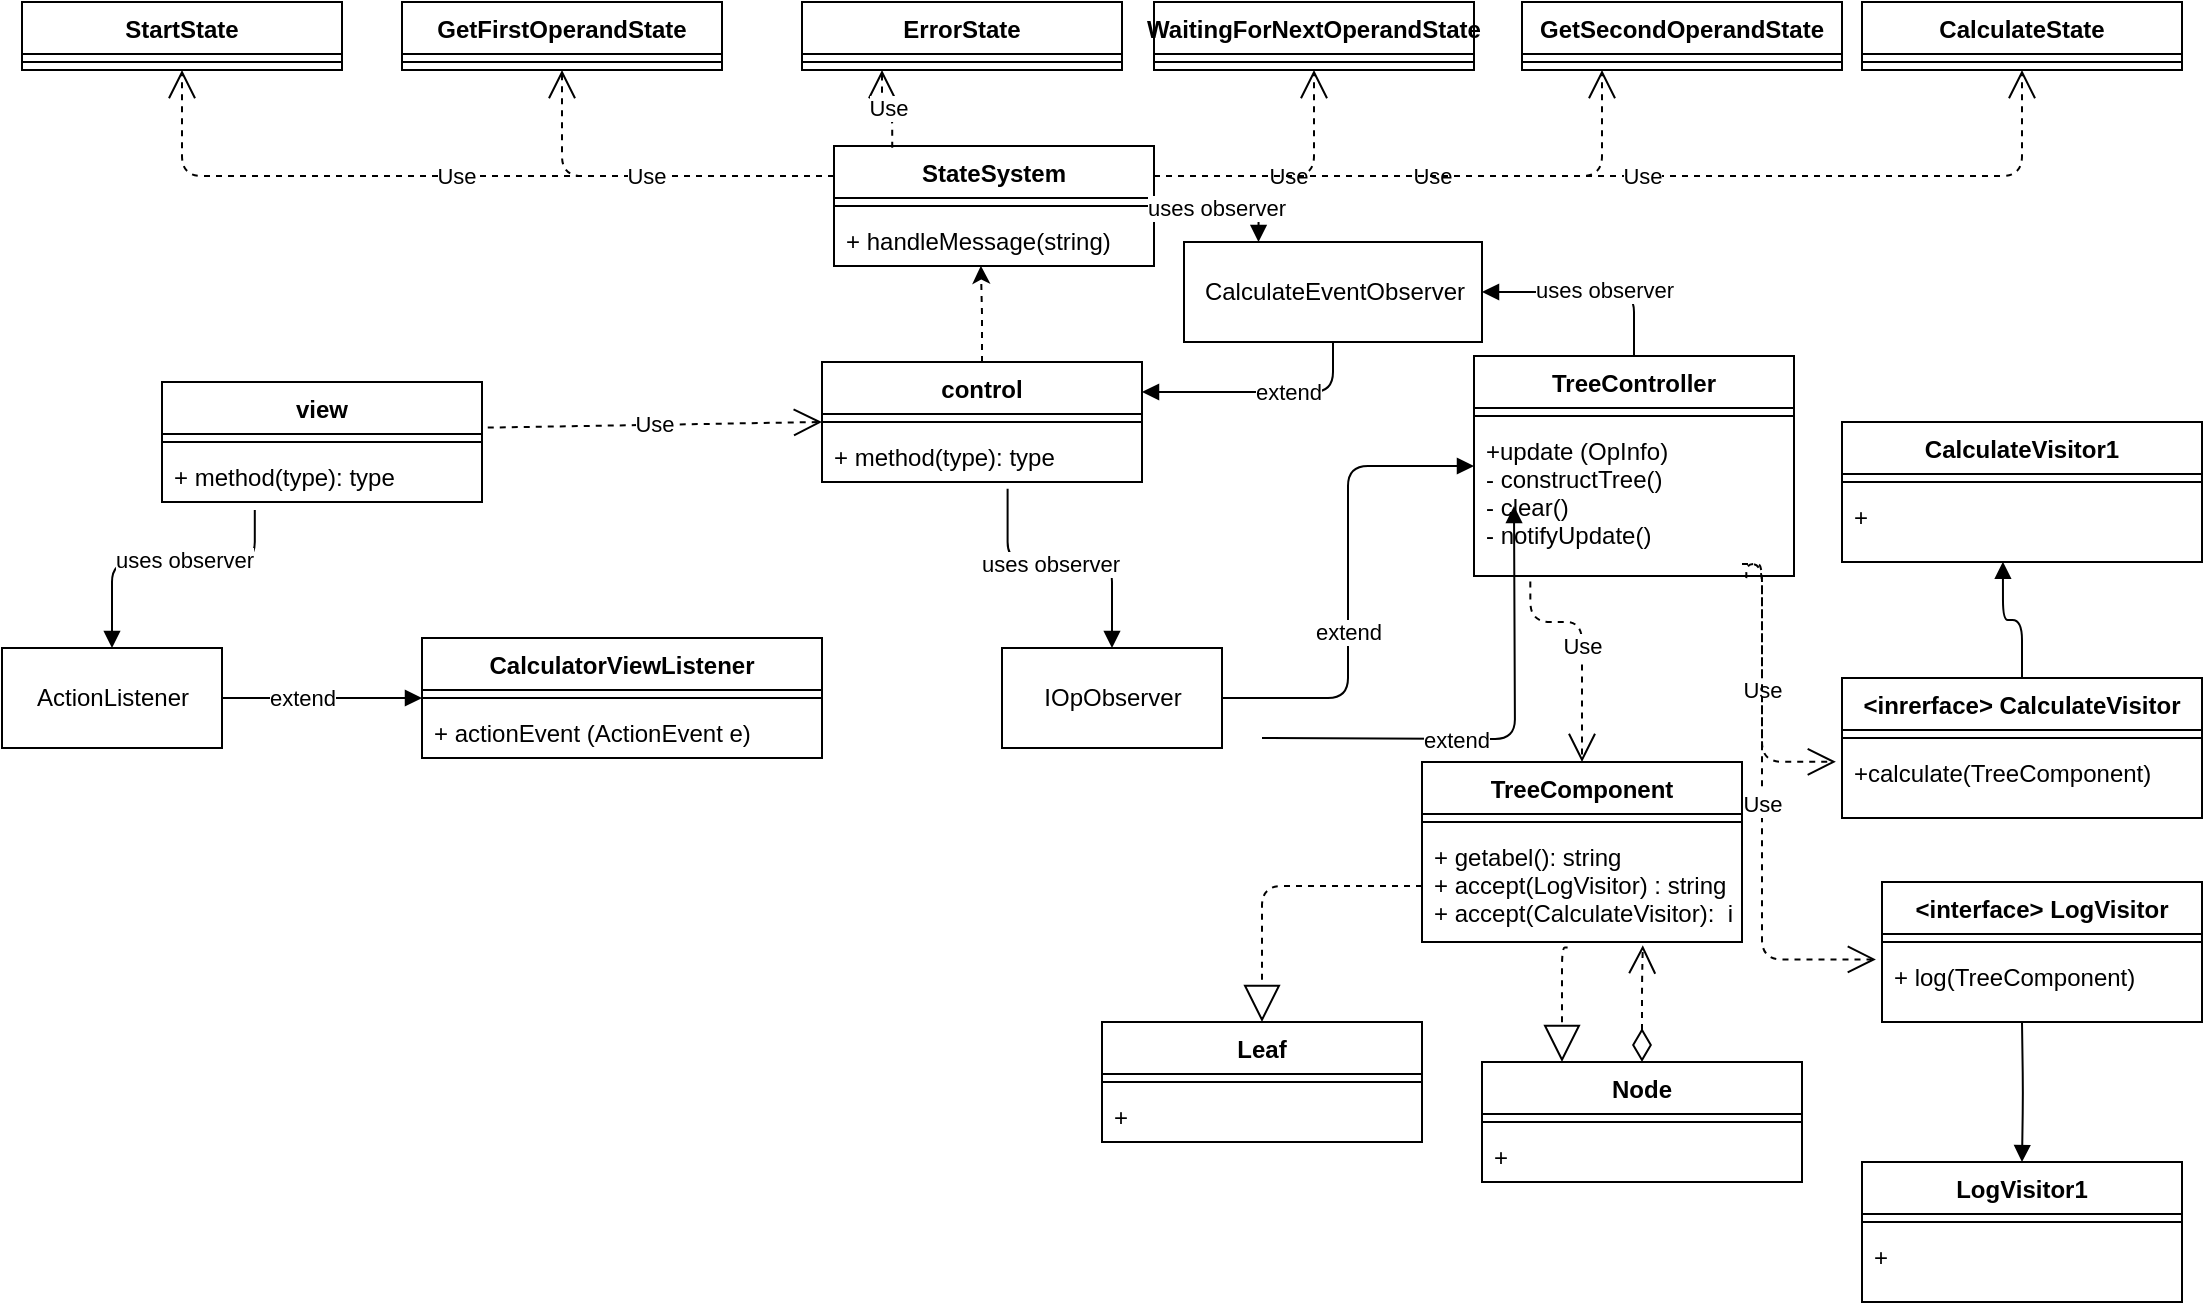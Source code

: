 <mxfile version="14.4.4" type="github">
  <diagram name="Page-1" id="e7e014a7-5840-1c2e-5031-d8a46d1fe8dd">
    <mxGraphModel dx="1436" dy="846" grid="1" gridSize="10" guides="1" tooltips="1" connect="1" arrows="1" fold="1" page="1" pageScale="1" pageWidth="1169" pageHeight="826" background="#ffffff" math="0" shadow="0">
      <root>
        <mxCell id="0" />
        <mxCell id="1" parent="0" />
        <mxCell id="Q7geIG9e_dBEJD7fc5_G-61" value="" style="edgeStyle=orthogonalEdgeStyle;rounded=0;orthogonalLoop=1;jettySize=auto;html=1;entryX=0.459;entryY=0.995;entryDx=0;entryDy=0;entryPerimeter=0;dashed=1;" edge="1" parent="1" source="Q7geIG9e_dBEJD7fc5_G-41" target="Q7geIG9e_dBEJD7fc5_G-64">
          <mxGeometry relative="1" as="geometry">
            <mxPoint x="550" y="140" as="targetPoint" />
          </mxGeometry>
        </mxCell>
        <mxCell id="Q7geIG9e_dBEJD7fc5_G-41" value="control" style="swimlane;fontStyle=1;align=center;verticalAlign=top;childLayout=stackLayout;horizontal=1;startSize=26;horizontalStack=0;resizeParent=1;resizeParentMax=0;resizeLast=0;collapsible=1;marginBottom=0;" vertex="1" parent="1">
          <mxGeometry x="470" y="220" width="160" height="60" as="geometry" />
        </mxCell>
        <mxCell id="Q7geIG9e_dBEJD7fc5_G-43" value="" style="line;strokeWidth=1;fillColor=none;align=left;verticalAlign=middle;spacingTop=-1;spacingLeft=3;spacingRight=3;rotatable=0;labelPosition=right;points=[];portConstraint=eastwest;" vertex="1" parent="Q7geIG9e_dBEJD7fc5_G-41">
          <mxGeometry y="26" width="160" height="8" as="geometry" />
        </mxCell>
        <mxCell id="Q7geIG9e_dBEJD7fc5_G-44" value="+ method(type): type" style="text;strokeColor=none;fillColor=none;align=left;verticalAlign=top;spacingLeft=4;spacingRight=4;overflow=hidden;rotatable=0;points=[[0,0.5],[1,0.5]];portConstraint=eastwest;" vertex="1" parent="Q7geIG9e_dBEJD7fc5_G-41">
          <mxGeometry y="34" width="160" height="26" as="geometry" />
        </mxCell>
        <mxCell id="Q7geIG9e_dBEJD7fc5_G-45" value="view" style="swimlane;fontStyle=1;align=center;verticalAlign=top;childLayout=stackLayout;horizontal=1;startSize=26;horizontalStack=0;resizeParent=1;resizeParentMax=0;resizeLast=0;collapsible=1;marginBottom=0;" vertex="1" parent="1">
          <mxGeometry x="140" y="230" width="160" height="60" as="geometry" />
        </mxCell>
        <mxCell id="Q7geIG9e_dBEJD7fc5_G-46" value="" style="line;strokeWidth=1;fillColor=none;align=left;verticalAlign=middle;spacingTop=-1;spacingLeft=3;spacingRight=3;rotatable=0;labelPosition=right;points=[];portConstraint=eastwest;" vertex="1" parent="Q7geIG9e_dBEJD7fc5_G-45">
          <mxGeometry y="26" width="160" height="8" as="geometry" />
        </mxCell>
        <mxCell id="Q7geIG9e_dBEJD7fc5_G-47" value="+ method(type): type" style="text;strokeColor=none;fillColor=none;align=left;verticalAlign=top;spacingLeft=4;spacingRight=4;overflow=hidden;rotatable=0;points=[[0,0.5],[1,0.5]];portConstraint=eastwest;" vertex="1" parent="Q7geIG9e_dBEJD7fc5_G-45">
          <mxGeometry y="34" width="160" height="26" as="geometry" />
        </mxCell>
        <mxCell id="Q7geIG9e_dBEJD7fc5_G-48" value="Use" style="endArrow=open;endSize=12;dashed=1;html=1;exitX=1.018;exitY=0.38;exitDx=0;exitDy=0;exitPerimeter=0;entryX=0;entryY=0.5;entryDx=0;entryDy=0;" edge="1" parent="1" source="Q7geIG9e_dBEJD7fc5_G-45" target="Q7geIG9e_dBEJD7fc5_G-41">
          <mxGeometry width="160" relative="1" as="geometry">
            <mxPoint x="510" y="440" as="sourcePoint" />
            <mxPoint x="670" y="440" as="targetPoint" />
          </mxGeometry>
        </mxCell>
        <mxCell id="Q7geIG9e_dBEJD7fc5_G-49" value="ActionListener" style="html=1;" vertex="1" parent="1">
          <mxGeometry x="60" y="363" width="110" height="50" as="geometry" />
        </mxCell>
        <mxCell id="Q7geIG9e_dBEJD7fc5_G-50" value="" style="endArrow=block;endFill=1;html=1;edgeStyle=orthogonalEdgeStyle;align=left;verticalAlign=top;exitX=0.29;exitY=1.154;exitDx=0;exitDy=0;exitPerimeter=0;entryX=0.5;entryY=0;entryDx=0;entryDy=0;" edge="1" parent="1" source="Q7geIG9e_dBEJD7fc5_G-47" target="Q7geIG9e_dBEJD7fc5_G-49">
          <mxGeometry x="-1" relative="1" as="geometry">
            <mxPoint x="470" y="440" as="sourcePoint" />
            <mxPoint x="630" y="440" as="targetPoint" />
            <Array as="points">
              <mxPoint x="186" y="320" />
              <mxPoint x="115" y="320" />
            </Array>
          </mxGeometry>
        </mxCell>
        <mxCell id="Q7geIG9e_dBEJD7fc5_G-59" value="uses observer" style="edgeLabel;html=1;align=center;verticalAlign=middle;resizable=0;points=[];" vertex="1" connectable="0" parent="Q7geIG9e_dBEJD7fc5_G-50">
          <mxGeometry x="-0.126" y="-1" relative="1" as="geometry">
            <mxPoint as="offset" />
          </mxGeometry>
        </mxCell>
        <mxCell id="Q7geIG9e_dBEJD7fc5_G-52" value="CalculatorViewListener" style="swimlane;fontStyle=1;align=center;verticalAlign=top;childLayout=stackLayout;horizontal=1;startSize=26;horizontalStack=0;resizeParent=1;resizeParentMax=0;resizeLast=0;collapsible=1;marginBottom=0;" vertex="1" parent="1">
          <mxGeometry x="270" y="358" width="200" height="60" as="geometry" />
        </mxCell>
        <mxCell id="Q7geIG9e_dBEJD7fc5_G-53" value="" style="line;strokeWidth=1;fillColor=none;align=left;verticalAlign=middle;spacingTop=-1;spacingLeft=3;spacingRight=3;rotatable=0;labelPosition=right;points=[];portConstraint=eastwest;" vertex="1" parent="Q7geIG9e_dBEJD7fc5_G-52">
          <mxGeometry y="26" width="200" height="8" as="geometry" />
        </mxCell>
        <mxCell id="Q7geIG9e_dBEJD7fc5_G-54" value="+ actionEvent (ActionEvent e)" style="text;strokeColor=none;fillColor=none;align=left;verticalAlign=top;spacingLeft=4;spacingRight=4;overflow=hidden;rotatable=0;points=[[0,0.5],[1,0.5]];portConstraint=eastwest;" vertex="1" parent="Q7geIG9e_dBEJD7fc5_G-52">
          <mxGeometry y="34" width="200" height="26" as="geometry" />
        </mxCell>
        <mxCell id="Q7geIG9e_dBEJD7fc5_G-56" value="" style="endArrow=block;endFill=1;html=1;edgeStyle=orthogonalEdgeStyle;align=left;verticalAlign=top;exitX=1;exitY=0.5;exitDx=0;exitDy=0;entryX=0;entryY=0.5;entryDx=0;entryDy=0;" edge="1" parent="1" source="Q7geIG9e_dBEJD7fc5_G-49" target="Q7geIG9e_dBEJD7fc5_G-52">
          <mxGeometry x="-1" relative="1" as="geometry">
            <mxPoint x="470" y="440" as="sourcePoint" />
            <mxPoint x="240" y="388" as="targetPoint" />
          </mxGeometry>
        </mxCell>
        <mxCell id="Q7geIG9e_dBEJD7fc5_G-58" value="extend" style="edgeLabel;html=1;align=center;verticalAlign=middle;resizable=0;points=[];" vertex="1" connectable="0" parent="Q7geIG9e_dBEJD7fc5_G-56">
          <mxGeometry x="-0.202" relative="1" as="geometry">
            <mxPoint as="offset" />
          </mxGeometry>
        </mxCell>
        <mxCell id="Q7geIG9e_dBEJD7fc5_G-62" value="StateSystem" style="swimlane;fontStyle=1;align=center;verticalAlign=top;childLayout=stackLayout;horizontal=1;startSize=26;horizontalStack=0;resizeParent=1;resizeParentMax=0;resizeLast=0;collapsible=1;marginBottom=0;" vertex="1" parent="1">
          <mxGeometry x="476" y="112" width="160" height="60" as="geometry" />
        </mxCell>
        <mxCell id="Q7geIG9e_dBEJD7fc5_G-63" value="" style="line;strokeWidth=1;fillColor=none;align=left;verticalAlign=middle;spacingTop=-1;spacingLeft=3;spacingRight=3;rotatable=0;labelPosition=right;points=[];portConstraint=eastwest;" vertex="1" parent="Q7geIG9e_dBEJD7fc5_G-62">
          <mxGeometry y="26" width="160" height="8" as="geometry" />
        </mxCell>
        <mxCell id="Q7geIG9e_dBEJD7fc5_G-64" value="+ handleMessage(string)" style="text;strokeColor=none;fillColor=none;align=left;verticalAlign=top;spacingLeft=4;spacingRight=4;overflow=hidden;rotatable=0;points=[[0,0.5],[1,0.5]];portConstraint=eastwest;" vertex="1" parent="Q7geIG9e_dBEJD7fc5_G-62">
          <mxGeometry y="34" width="160" height="26" as="geometry" />
        </mxCell>
        <mxCell id="Q7geIG9e_dBEJD7fc5_G-65" value="StartState" style="swimlane;fontStyle=1;align=center;verticalAlign=top;childLayout=stackLayout;horizontal=1;startSize=26;horizontalStack=0;resizeParent=1;resizeParentMax=0;resizeLast=0;collapsible=1;marginBottom=0;" vertex="1" parent="1">
          <mxGeometry x="70" y="40" width="160" height="34" as="geometry" />
        </mxCell>
        <mxCell id="Q7geIG9e_dBEJD7fc5_G-66" value="" style="line;strokeWidth=1;fillColor=none;align=left;verticalAlign=middle;spacingTop=-1;spacingLeft=3;spacingRight=3;rotatable=0;labelPosition=right;points=[];portConstraint=eastwest;" vertex="1" parent="Q7geIG9e_dBEJD7fc5_G-65">
          <mxGeometry y="26" width="160" height="8" as="geometry" />
        </mxCell>
        <mxCell id="Q7geIG9e_dBEJD7fc5_G-68" value="GetFirstOperandState" style="swimlane;fontStyle=1;align=center;verticalAlign=top;childLayout=stackLayout;horizontal=1;startSize=26;horizontalStack=0;resizeParent=1;resizeParentMax=0;resizeLast=0;collapsible=1;marginBottom=0;" vertex="1" parent="1">
          <mxGeometry x="260" y="40" width="160" height="34" as="geometry" />
        </mxCell>
        <mxCell id="Q7geIG9e_dBEJD7fc5_G-69" value="" style="line;strokeWidth=1;fillColor=none;align=left;verticalAlign=middle;spacingTop=-1;spacingLeft=3;spacingRight=3;rotatable=0;labelPosition=right;points=[];portConstraint=eastwest;" vertex="1" parent="Q7geIG9e_dBEJD7fc5_G-68">
          <mxGeometry y="26" width="160" height="8" as="geometry" />
        </mxCell>
        <mxCell id="Q7geIG9e_dBEJD7fc5_G-70" value="ErrorState" style="swimlane;fontStyle=1;align=center;verticalAlign=top;childLayout=stackLayout;horizontal=1;startSize=26;horizontalStack=0;resizeParent=1;resizeParentMax=0;resizeLast=0;collapsible=1;marginBottom=0;" vertex="1" parent="1">
          <mxGeometry x="460" y="40" width="160" height="34" as="geometry" />
        </mxCell>
        <mxCell id="Q7geIG9e_dBEJD7fc5_G-71" value="" style="line;strokeWidth=1;fillColor=none;align=left;verticalAlign=middle;spacingTop=-1;spacingLeft=3;spacingRight=3;rotatable=0;labelPosition=right;points=[];portConstraint=eastwest;" vertex="1" parent="Q7geIG9e_dBEJD7fc5_G-70">
          <mxGeometry y="26" width="160" height="8" as="geometry" />
        </mxCell>
        <mxCell id="Q7geIG9e_dBEJD7fc5_G-72" value="WaitingForNextOperandState" style="swimlane;fontStyle=1;align=center;verticalAlign=top;childLayout=stackLayout;horizontal=1;startSize=26;horizontalStack=0;resizeParent=1;resizeParentMax=0;resizeLast=0;collapsible=1;marginBottom=0;" vertex="1" parent="1">
          <mxGeometry x="636" y="40" width="160" height="34" as="geometry" />
        </mxCell>
        <mxCell id="Q7geIG9e_dBEJD7fc5_G-73" value="" style="line;strokeWidth=1;fillColor=none;align=left;verticalAlign=middle;spacingTop=-1;spacingLeft=3;spacingRight=3;rotatable=0;labelPosition=right;points=[];portConstraint=eastwest;" vertex="1" parent="Q7geIG9e_dBEJD7fc5_G-72">
          <mxGeometry y="26" width="160" height="8" as="geometry" />
        </mxCell>
        <mxCell id="Q7geIG9e_dBEJD7fc5_G-74" value="GetSecondOperandState" style="swimlane;fontStyle=1;align=center;verticalAlign=top;childLayout=stackLayout;horizontal=1;startSize=26;horizontalStack=0;resizeParent=1;resizeParentMax=0;resizeLast=0;collapsible=1;marginBottom=0;" vertex="1" parent="1">
          <mxGeometry x="820" y="40" width="160" height="34" as="geometry" />
        </mxCell>
        <mxCell id="Q7geIG9e_dBEJD7fc5_G-75" value="" style="line;strokeWidth=1;fillColor=none;align=left;verticalAlign=middle;spacingTop=-1;spacingLeft=3;spacingRight=3;rotatable=0;labelPosition=right;points=[];portConstraint=eastwest;" vertex="1" parent="Q7geIG9e_dBEJD7fc5_G-74">
          <mxGeometry y="26" width="160" height="8" as="geometry" />
        </mxCell>
        <mxCell id="Q7geIG9e_dBEJD7fc5_G-76" value="CalculateState" style="swimlane;fontStyle=1;align=center;verticalAlign=top;childLayout=stackLayout;horizontal=1;startSize=26;horizontalStack=0;resizeParent=1;resizeParentMax=0;resizeLast=0;collapsible=1;marginBottom=0;" vertex="1" parent="1">
          <mxGeometry x="990" y="40" width="160" height="34" as="geometry" />
        </mxCell>
        <mxCell id="Q7geIG9e_dBEJD7fc5_G-77" value="" style="line;strokeWidth=1;fillColor=none;align=left;verticalAlign=middle;spacingTop=-1;spacingLeft=3;spacingRight=3;rotatable=0;labelPosition=right;points=[];portConstraint=eastwest;" vertex="1" parent="Q7geIG9e_dBEJD7fc5_G-76">
          <mxGeometry y="26" width="160" height="8" as="geometry" />
        </mxCell>
        <mxCell id="Q7geIG9e_dBEJD7fc5_G-78" value="Use" style="endArrow=open;endSize=12;dashed=1;html=1;exitX=0;exitY=0.25;exitDx=0;exitDy=0;entryX=0.5;entryY=1;entryDx=0;entryDy=0;edgeStyle=orthogonalEdgeStyle;" edge="1" parent="1" source="Q7geIG9e_dBEJD7fc5_G-62" target="Q7geIG9e_dBEJD7fc5_G-65">
          <mxGeometry width="160" relative="1" as="geometry">
            <mxPoint x="312.88" y="262.8" as="sourcePoint" />
            <mxPoint x="480" y="260" as="targetPoint" />
          </mxGeometry>
        </mxCell>
        <mxCell id="Q7geIG9e_dBEJD7fc5_G-79" value="Use" style="endArrow=open;endSize=12;dashed=1;html=1;entryX=0.5;entryY=1;entryDx=0;entryDy=0;edgeStyle=orthogonalEdgeStyle;exitX=0;exitY=0.25;exitDx=0;exitDy=0;" edge="1" parent="1" source="Q7geIG9e_dBEJD7fc5_G-62" target="Q7geIG9e_dBEJD7fc5_G-68">
          <mxGeometry width="160" relative="1" as="geometry">
            <mxPoint x="480" y="122" as="sourcePoint" />
            <mxPoint x="160" y="84" as="targetPoint" />
          </mxGeometry>
        </mxCell>
        <mxCell id="Q7geIG9e_dBEJD7fc5_G-80" value="Use" style="endArrow=open;endSize=12;dashed=1;html=1;entryX=0.25;entryY=1;entryDx=0;entryDy=0;edgeStyle=orthogonalEdgeStyle;exitX=0.182;exitY=0.014;exitDx=0;exitDy=0;exitPerimeter=0;" edge="1" parent="1" source="Q7geIG9e_dBEJD7fc5_G-62" target="Q7geIG9e_dBEJD7fc5_G-70">
          <mxGeometry width="160" relative="1" as="geometry">
            <mxPoint x="486" y="137" as="sourcePoint" />
            <mxPoint x="350" y="84" as="targetPoint" />
          </mxGeometry>
        </mxCell>
        <mxCell id="Q7geIG9e_dBEJD7fc5_G-81" value="Use" style="endArrow=open;endSize=12;dashed=1;html=1;entryX=0.5;entryY=1;entryDx=0;entryDy=0;edgeStyle=orthogonalEdgeStyle;exitX=1;exitY=0.25;exitDx=0;exitDy=0;" edge="1" parent="1" source="Q7geIG9e_dBEJD7fc5_G-62" target="Q7geIG9e_dBEJD7fc5_G-72">
          <mxGeometry width="160" relative="1" as="geometry">
            <mxPoint x="496" y="147" as="sourcePoint" />
            <mxPoint x="360" y="94" as="targetPoint" />
          </mxGeometry>
        </mxCell>
        <mxCell id="Q7geIG9e_dBEJD7fc5_G-82" value="Use" style="endArrow=open;endSize=12;dashed=1;html=1;entryX=0.25;entryY=1;entryDx=0;entryDy=0;edgeStyle=orthogonalEdgeStyle;exitX=1;exitY=0.25;exitDx=0;exitDy=0;" edge="1" parent="1" source="Q7geIG9e_dBEJD7fc5_G-62" target="Q7geIG9e_dBEJD7fc5_G-74">
          <mxGeometry width="160" relative="1" as="geometry">
            <mxPoint x="506" y="157" as="sourcePoint" />
            <mxPoint x="370" y="104" as="targetPoint" />
          </mxGeometry>
        </mxCell>
        <mxCell id="Q7geIG9e_dBEJD7fc5_G-83" value="Use" style="endArrow=open;endSize=12;dashed=1;html=1;entryX=0.5;entryY=1;entryDx=0;entryDy=0;edgeStyle=orthogonalEdgeStyle;exitX=1;exitY=0.25;exitDx=0;exitDy=0;" edge="1" parent="1" source="Q7geIG9e_dBEJD7fc5_G-62" target="Q7geIG9e_dBEJD7fc5_G-76">
          <mxGeometry width="160" relative="1" as="geometry">
            <mxPoint x="640" y="160" as="sourcePoint" />
            <mxPoint x="380" y="114" as="targetPoint" />
          </mxGeometry>
        </mxCell>
        <mxCell id="Q7geIG9e_dBEJD7fc5_G-84" value="TreeController" style="swimlane;fontStyle=1;align=center;verticalAlign=top;childLayout=stackLayout;horizontal=1;startSize=26;horizontalStack=0;resizeParent=1;resizeParentMax=0;resizeLast=0;collapsible=1;marginBottom=0;" vertex="1" parent="1">
          <mxGeometry x="796" y="217" width="160" height="110" as="geometry" />
        </mxCell>
        <mxCell id="Q7geIG9e_dBEJD7fc5_G-85" value="" style="line;strokeWidth=1;fillColor=none;align=left;verticalAlign=middle;spacingTop=-1;spacingLeft=3;spacingRight=3;rotatable=0;labelPosition=right;points=[];portConstraint=eastwest;" vertex="1" parent="Q7geIG9e_dBEJD7fc5_G-84">
          <mxGeometry y="26" width="160" height="8" as="geometry" />
        </mxCell>
        <mxCell id="Q7geIG9e_dBEJD7fc5_G-86" value="+update (OpInfo)&#xa;- constructTree()&#xa;- clear()&#xa;- notifyUpdate()" style="text;strokeColor=none;fillColor=none;align=left;verticalAlign=top;spacingLeft=4;spacingRight=4;overflow=hidden;rotatable=0;points=[[0,0.5],[1,0.5]];portConstraint=eastwest;" vertex="1" parent="Q7geIG9e_dBEJD7fc5_G-84">
          <mxGeometry y="34" width="160" height="76" as="geometry" />
        </mxCell>
        <mxCell id="Q7geIG9e_dBEJD7fc5_G-88" value="&lt;span style=&quot;text-align: left&quot;&gt;IOpObserver&lt;/span&gt;" style="html=1;" vertex="1" parent="1">
          <mxGeometry x="560" y="363" width="110" height="50" as="geometry" />
        </mxCell>
        <mxCell id="Q7geIG9e_dBEJD7fc5_G-92" value="" style="endArrow=block;endFill=1;html=1;edgeStyle=orthogonalEdgeStyle;align=left;verticalAlign=top;exitX=1;exitY=0.5;exitDx=0;exitDy=0;entryX=0;entryY=0.5;entryDx=0;entryDy=0;" edge="1" parent="1" source="Q7geIG9e_dBEJD7fc5_G-88" target="Q7geIG9e_dBEJD7fc5_G-84">
          <mxGeometry x="-1" relative="1" as="geometry">
            <mxPoint x="1020" y="385" as="sourcePoint" />
            <mxPoint x="790" y="333" as="targetPoint" />
          </mxGeometry>
        </mxCell>
        <mxCell id="Q7geIG9e_dBEJD7fc5_G-93" value="extend" style="edgeLabel;html=1;align=center;verticalAlign=middle;resizable=0;points=[];" vertex="1" connectable="0" parent="Q7geIG9e_dBEJD7fc5_G-92">
          <mxGeometry x="-0.202" relative="1" as="geometry">
            <mxPoint as="offset" />
          </mxGeometry>
        </mxCell>
        <mxCell id="Q7geIG9e_dBEJD7fc5_G-94" value="" style="endArrow=block;endFill=1;html=1;edgeStyle=orthogonalEdgeStyle;align=left;verticalAlign=top;exitX=0.58;exitY=1.131;exitDx=0;exitDy=0;entryX=0.5;entryY=0;entryDx=0;entryDy=0;exitPerimeter=0;" edge="1" parent="1" source="Q7geIG9e_dBEJD7fc5_G-44" target="Q7geIG9e_dBEJD7fc5_G-88">
          <mxGeometry x="-1" relative="1" as="geometry">
            <mxPoint x="196.4" y="304.004" as="sourcePoint" />
            <mxPoint x="125" y="373.0" as="targetPoint" />
            <Array as="points">
              <mxPoint x="563" y="320" />
              <mxPoint x="615" y="320" />
            </Array>
          </mxGeometry>
        </mxCell>
        <mxCell id="Q7geIG9e_dBEJD7fc5_G-95" value="uses observer" style="edgeLabel;html=1;align=center;verticalAlign=middle;resizable=0;points=[];" vertex="1" connectable="0" parent="Q7geIG9e_dBEJD7fc5_G-94">
          <mxGeometry x="-0.126" y="-1" relative="1" as="geometry">
            <mxPoint as="offset" />
          </mxGeometry>
        </mxCell>
        <mxCell id="Q7geIG9e_dBEJD7fc5_G-96" value="TreeComponent" style="swimlane;fontStyle=1;align=center;verticalAlign=top;childLayout=stackLayout;horizontal=1;startSize=26;horizontalStack=0;resizeParent=1;resizeParentMax=0;resizeLast=0;collapsible=1;marginBottom=0;" vertex="1" parent="1">
          <mxGeometry x="770" y="420" width="160" height="90" as="geometry" />
        </mxCell>
        <mxCell id="Q7geIG9e_dBEJD7fc5_G-97" value="" style="line;strokeWidth=1;fillColor=none;align=left;verticalAlign=middle;spacingTop=-1;spacingLeft=3;spacingRight=3;rotatable=0;labelPosition=right;points=[];portConstraint=eastwest;" vertex="1" parent="Q7geIG9e_dBEJD7fc5_G-96">
          <mxGeometry y="26" width="160" height="8" as="geometry" />
        </mxCell>
        <mxCell id="Q7geIG9e_dBEJD7fc5_G-98" value="+ getabel(): string&#xa;+ accept(LogVisitor) : string&#xa;+ accept(CalculateVisitor):  int&#xa;" style="text;strokeColor=none;fillColor=none;align=left;verticalAlign=top;spacingLeft=4;spacingRight=4;overflow=hidden;rotatable=0;points=[[0,0.5],[1,0.5]];portConstraint=eastwest;" vertex="1" parent="Q7geIG9e_dBEJD7fc5_G-96">
          <mxGeometry y="34" width="160" height="56" as="geometry" />
        </mxCell>
        <mxCell id="Q7geIG9e_dBEJD7fc5_G-99" value="Leaf" style="swimlane;fontStyle=1;align=center;verticalAlign=top;childLayout=stackLayout;horizontal=1;startSize=26;horizontalStack=0;resizeParent=1;resizeParentMax=0;resizeLast=0;collapsible=1;marginBottom=0;" vertex="1" parent="1">
          <mxGeometry x="610" y="550" width="160" height="60" as="geometry" />
        </mxCell>
        <mxCell id="Q7geIG9e_dBEJD7fc5_G-100" value="" style="line;strokeWidth=1;fillColor=none;align=left;verticalAlign=middle;spacingTop=-1;spacingLeft=3;spacingRight=3;rotatable=0;labelPosition=right;points=[];portConstraint=eastwest;" vertex="1" parent="Q7geIG9e_dBEJD7fc5_G-99">
          <mxGeometry y="26" width="160" height="8" as="geometry" />
        </mxCell>
        <mxCell id="Q7geIG9e_dBEJD7fc5_G-101" value="+" style="text;strokeColor=none;fillColor=none;align=left;verticalAlign=top;spacingLeft=4;spacingRight=4;overflow=hidden;rotatable=0;points=[[0,0.5],[1,0.5]];portConstraint=eastwest;" vertex="1" parent="Q7geIG9e_dBEJD7fc5_G-99">
          <mxGeometry y="34" width="160" height="26" as="geometry" />
        </mxCell>
        <mxCell id="Q7geIG9e_dBEJD7fc5_G-102" value="Node" style="swimlane;fontStyle=1;align=center;verticalAlign=top;childLayout=stackLayout;horizontal=1;startSize=26;horizontalStack=0;resizeParent=1;resizeParentMax=0;resizeLast=0;collapsible=1;marginBottom=0;" vertex="1" parent="1">
          <mxGeometry x="800" y="570" width="160" height="60" as="geometry" />
        </mxCell>
        <mxCell id="Q7geIG9e_dBEJD7fc5_G-103" value="" style="line;strokeWidth=1;fillColor=none;align=left;verticalAlign=middle;spacingTop=-1;spacingLeft=3;spacingRight=3;rotatable=0;labelPosition=right;points=[];portConstraint=eastwest;" vertex="1" parent="Q7geIG9e_dBEJD7fc5_G-102">
          <mxGeometry y="26" width="160" height="8" as="geometry" />
        </mxCell>
        <mxCell id="Q7geIG9e_dBEJD7fc5_G-104" value="+" style="text;strokeColor=none;fillColor=none;align=left;verticalAlign=top;spacingLeft=4;spacingRight=4;overflow=hidden;rotatable=0;points=[[0,0.5],[1,0.5]];portConstraint=eastwest;" vertex="1" parent="Q7geIG9e_dBEJD7fc5_G-102">
          <mxGeometry y="34" width="160" height="26" as="geometry" />
        </mxCell>
        <mxCell id="Q7geIG9e_dBEJD7fc5_G-108" value="" style="endArrow=block;endSize=16;endFill=0;html=1;dashed=1;exitX=0;exitY=0.5;exitDx=0;exitDy=0;entryX=0.5;entryY=0;entryDx=0;entryDy=0;edgeStyle=orthogonalEdgeStyle;" edge="1" parent="1" source="Q7geIG9e_dBEJD7fc5_G-98" target="Q7geIG9e_dBEJD7fc5_G-99">
          <mxGeometry width="160" relative="1" as="geometry">
            <mxPoint x="480" y="480" as="sourcePoint" />
            <mxPoint x="640" y="480" as="targetPoint" />
          </mxGeometry>
        </mxCell>
        <mxCell id="Q7geIG9e_dBEJD7fc5_G-110" value="" style="endArrow=block;endSize=16;endFill=0;html=1;dashed=1;exitX=0.455;exitY=1.05;exitDx=0;exitDy=0;entryX=0.25;entryY=0;entryDx=0;entryDy=0;edgeStyle=orthogonalEdgeStyle;exitPerimeter=0;" edge="1" parent="1" source="Q7geIG9e_dBEJD7fc5_G-98" target="Q7geIG9e_dBEJD7fc5_G-102">
          <mxGeometry width="160" relative="1" as="geometry">
            <mxPoint x="780" y="492" as="sourcePoint" />
            <mxPoint x="700" y="560" as="targetPoint" />
            <Array as="points">
              <mxPoint x="840" y="513" />
            </Array>
          </mxGeometry>
        </mxCell>
        <mxCell id="Q7geIG9e_dBEJD7fc5_G-111" value="" style="endArrow=open;html=1;endSize=12;startArrow=diamondThin;startSize=14;startFill=0;edgeStyle=orthogonalEdgeStyle;align=left;verticalAlign=bottom;dashed=1;exitX=0.5;exitY=0;exitDx=0;exitDy=0;entryX=0.69;entryY=1.029;entryDx=0;entryDy=0;entryPerimeter=0;" edge="1" parent="1" source="Q7geIG9e_dBEJD7fc5_G-102" target="Q7geIG9e_dBEJD7fc5_G-98">
          <mxGeometry x="-1" y="3" relative="1" as="geometry">
            <mxPoint x="480" y="480" as="sourcePoint" />
            <mxPoint x="640" y="480" as="targetPoint" />
            <Array as="points">
              <mxPoint x="880" y="530" />
              <mxPoint x="880" y="530" />
            </Array>
          </mxGeometry>
        </mxCell>
        <mxCell id="Q7geIG9e_dBEJD7fc5_G-112" value="Use" style="endArrow=open;endSize=12;dashed=1;html=1;exitX=0.176;exitY=1.037;exitDx=0;exitDy=0;exitPerimeter=0;entryX=0.5;entryY=0;entryDx=0;entryDy=0;edgeStyle=orthogonalEdgeStyle;" edge="1" parent="1" source="Q7geIG9e_dBEJD7fc5_G-86" target="Q7geIG9e_dBEJD7fc5_G-96">
          <mxGeometry width="160" relative="1" as="geometry">
            <mxPoint x="480" y="480" as="sourcePoint" />
            <mxPoint x="640" y="480" as="targetPoint" />
            <Array as="points">
              <mxPoint x="824" y="350" />
              <mxPoint x="850" y="350" />
            </Array>
          </mxGeometry>
        </mxCell>
        <mxCell id="Q7geIG9e_dBEJD7fc5_G-113" value="&lt;inrerface&gt; CalculateVisitor" style="swimlane;fontStyle=1;align=center;verticalAlign=top;childLayout=stackLayout;horizontal=1;startSize=26;horizontalStack=0;resizeParent=1;resizeParentMax=0;resizeLast=0;collapsible=1;marginBottom=0;" vertex="1" parent="1">
          <mxGeometry x="980" y="378" width="180" height="70" as="geometry" />
        </mxCell>
        <mxCell id="Q7geIG9e_dBEJD7fc5_G-114" value="" style="line;strokeWidth=1;fillColor=none;align=left;verticalAlign=middle;spacingTop=-1;spacingLeft=3;spacingRight=3;rotatable=0;labelPosition=right;points=[];portConstraint=eastwest;" vertex="1" parent="Q7geIG9e_dBEJD7fc5_G-113">
          <mxGeometry y="26" width="180" height="8" as="geometry" />
        </mxCell>
        <mxCell id="Q7geIG9e_dBEJD7fc5_G-115" value="+calculate(TreeComponent)" style="text;strokeColor=none;fillColor=none;align=left;verticalAlign=top;spacingLeft=4;spacingRight=4;overflow=hidden;rotatable=0;points=[[0,0.5],[1,0.5]];portConstraint=eastwest;" vertex="1" parent="Q7geIG9e_dBEJD7fc5_G-113">
          <mxGeometry y="34" width="180" height="36" as="geometry" />
        </mxCell>
        <mxCell id="Q7geIG9e_dBEJD7fc5_G-116" value="&lt;interface&gt; LogVisitor" style="swimlane;fontStyle=1;align=center;verticalAlign=top;childLayout=stackLayout;horizontal=1;startSize=26;horizontalStack=0;resizeParent=1;resizeParentMax=0;resizeLast=0;collapsible=1;marginBottom=0;" vertex="1" parent="1">
          <mxGeometry x="1000" y="480" width="160" height="70" as="geometry" />
        </mxCell>
        <mxCell id="Q7geIG9e_dBEJD7fc5_G-117" value="" style="line;strokeWidth=1;fillColor=none;align=left;verticalAlign=middle;spacingTop=-1;spacingLeft=3;spacingRight=3;rotatable=0;labelPosition=right;points=[];portConstraint=eastwest;" vertex="1" parent="Q7geIG9e_dBEJD7fc5_G-116">
          <mxGeometry y="26" width="160" height="8" as="geometry" />
        </mxCell>
        <mxCell id="Q7geIG9e_dBEJD7fc5_G-118" value="+ log(TreeComponent)" style="text;strokeColor=none;fillColor=none;align=left;verticalAlign=top;spacingLeft=4;spacingRight=4;overflow=hidden;rotatable=0;points=[[0,0.5],[1,0.5]];portConstraint=eastwest;" vertex="1" parent="Q7geIG9e_dBEJD7fc5_G-116">
          <mxGeometry y="34" width="160" height="36" as="geometry" />
        </mxCell>
        <mxCell id="Q7geIG9e_dBEJD7fc5_G-119" value="CalculateVisitor1" style="swimlane;fontStyle=1;align=center;verticalAlign=top;childLayout=stackLayout;horizontal=1;startSize=26;horizontalStack=0;resizeParent=1;resizeParentMax=0;resizeLast=0;collapsible=1;marginBottom=0;" vertex="1" parent="1">
          <mxGeometry x="980" y="250" width="180" height="70" as="geometry" />
        </mxCell>
        <mxCell id="Q7geIG9e_dBEJD7fc5_G-120" value="" style="line;strokeWidth=1;fillColor=none;align=left;verticalAlign=middle;spacingTop=-1;spacingLeft=3;spacingRight=3;rotatable=0;labelPosition=right;points=[];portConstraint=eastwest;" vertex="1" parent="Q7geIG9e_dBEJD7fc5_G-119">
          <mxGeometry y="26" width="180" height="8" as="geometry" />
        </mxCell>
        <mxCell id="Q7geIG9e_dBEJD7fc5_G-121" value="+" style="text;strokeColor=none;fillColor=none;align=left;verticalAlign=top;spacingLeft=4;spacingRight=4;overflow=hidden;rotatable=0;points=[[0,0.5],[1,0.5]];portConstraint=eastwest;" vertex="1" parent="Q7geIG9e_dBEJD7fc5_G-119">
          <mxGeometry y="34" width="180" height="36" as="geometry" />
        </mxCell>
        <mxCell id="Q7geIG9e_dBEJD7fc5_G-123" value="" style="endArrow=block;endFill=1;html=1;edgeStyle=orthogonalEdgeStyle;align=left;verticalAlign=top;exitX=0.5;exitY=0;exitDx=0;exitDy=0;entryX=0.447;entryY=0.997;entryDx=0;entryDy=0;entryPerimeter=0;" edge="1" parent="1" source="Q7geIG9e_dBEJD7fc5_G-113" target="Q7geIG9e_dBEJD7fc5_G-121">
          <mxGeometry x="-1" relative="1" as="geometry">
            <mxPoint x="750" y="373.0" as="sourcePoint" />
            <mxPoint x="806" y="275" as="targetPoint" />
          </mxGeometry>
        </mxCell>
        <mxCell id="Q7geIG9e_dBEJD7fc5_G-126" value="LogVisitor1" style="swimlane;fontStyle=1;align=center;verticalAlign=top;childLayout=stackLayout;horizontal=1;startSize=26;horizontalStack=0;resizeParent=1;resizeParentMax=0;resizeLast=0;collapsible=1;marginBottom=0;" vertex="1" parent="1">
          <mxGeometry x="990" y="620" width="160" height="70" as="geometry" />
        </mxCell>
        <mxCell id="Q7geIG9e_dBEJD7fc5_G-127" value="" style="line;strokeWidth=1;fillColor=none;align=left;verticalAlign=middle;spacingTop=-1;spacingLeft=3;spacingRight=3;rotatable=0;labelPosition=right;points=[];portConstraint=eastwest;" vertex="1" parent="Q7geIG9e_dBEJD7fc5_G-126">
          <mxGeometry y="26" width="160" height="8" as="geometry" />
        </mxCell>
        <mxCell id="Q7geIG9e_dBEJD7fc5_G-128" value="+" style="text;strokeColor=none;fillColor=none;align=left;verticalAlign=top;spacingLeft=4;spacingRight=4;overflow=hidden;rotatable=0;points=[[0,0.5],[1,0.5]];portConstraint=eastwest;" vertex="1" parent="Q7geIG9e_dBEJD7fc5_G-126">
          <mxGeometry y="34" width="160" height="36" as="geometry" />
        </mxCell>
        <mxCell id="Q7geIG9e_dBEJD7fc5_G-129" value="" style="endArrow=block;endFill=1;html=1;edgeStyle=orthogonalEdgeStyle;align=left;verticalAlign=top;entryX=0.5;entryY=0;entryDx=0;entryDy=0;" edge="1" parent="1" target="Q7geIG9e_dBEJD7fc5_G-126">
          <mxGeometry x="-1" relative="1" as="geometry">
            <mxPoint x="1070" y="550" as="sourcePoint" />
            <mxPoint x="1054.46" y="329.892" as="targetPoint" />
          </mxGeometry>
        </mxCell>
        <mxCell id="Q7geIG9e_dBEJD7fc5_G-130" value="Use" style="endArrow=open;endSize=12;dashed=1;html=1;entryX=-0.017;entryY=0.219;entryDx=0;entryDy=0;edgeStyle=orthogonalEdgeStyle;entryPerimeter=0;" edge="1" parent="1" target="Q7geIG9e_dBEJD7fc5_G-115">
          <mxGeometry width="160" relative="1" as="geometry">
            <mxPoint x="930" y="321" as="sourcePoint" />
            <mxPoint x="860" y="430" as="targetPoint" />
            <Array as="points">
              <mxPoint x="940" y="321" />
              <mxPoint x="940" y="420" />
            </Array>
          </mxGeometry>
        </mxCell>
        <mxCell id="Q7geIG9e_dBEJD7fc5_G-131" value="Use" style="endArrow=open;endSize=12;dashed=1;html=1;exitX=0.851;exitY=1.014;exitDx=0;exitDy=0;entryX=-0.019;entryY=0.131;entryDx=0;entryDy=0;edgeStyle=orthogonalEdgeStyle;exitPerimeter=0;entryPerimeter=0;" edge="1" parent="1" source="Q7geIG9e_dBEJD7fc5_G-86" target="Q7geIG9e_dBEJD7fc5_G-118">
          <mxGeometry width="160" relative="1" as="geometry">
            <mxPoint x="924.56" y="331.064" as="sourcePoint" />
            <mxPoint x="986.94" y="429.884" as="targetPoint" />
            <Array as="points">
              <mxPoint x="940" y="321" />
              <mxPoint x="940" y="519" />
            </Array>
          </mxGeometry>
        </mxCell>
        <mxCell id="Q7geIG9e_dBEJD7fc5_G-133" value="&lt;span style=&quot;text-align: left&quot;&gt;CalculateEventObserver&lt;/span&gt;" style="html=1;" vertex="1" parent="1">
          <mxGeometry x="651" y="160" width="149" height="50" as="geometry" />
        </mxCell>
        <mxCell id="Q7geIG9e_dBEJD7fc5_G-135" value="" style="endArrow=block;endFill=1;html=1;edgeStyle=orthogonalEdgeStyle;align=left;verticalAlign=top;exitX=0.5;exitY=0;exitDx=0;exitDy=0;entryX=1;entryY=0.5;entryDx=0;entryDy=0;" edge="1" parent="1" source="Q7geIG9e_dBEJD7fc5_G-84" target="Q7geIG9e_dBEJD7fc5_G-133">
          <mxGeometry x="-1" relative="1" as="geometry">
            <mxPoint x="572.8" y="293.406" as="sourcePoint" />
            <mxPoint x="625" y="373.0" as="targetPoint" />
            <Array as="points">
              <mxPoint x="876" y="185" />
            </Array>
          </mxGeometry>
        </mxCell>
        <mxCell id="Q7geIG9e_dBEJD7fc5_G-136" value="uses observer" style="edgeLabel;html=1;align=center;verticalAlign=middle;resizable=0;points=[];" vertex="1" connectable="0" parent="Q7geIG9e_dBEJD7fc5_G-135">
          <mxGeometry x="-0.126" y="-1" relative="1" as="geometry">
            <mxPoint as="offset" />
          </mxGeometry>
        </mxCell>
        <mxCell id="Q7geIG9e_dBEJD7fc5_G-137" value="" style="endArrow=block;endFill=1;html=1;edgeStyle=orthogonalEdgeStyle;align=left;verticalAlign=top;entryX=1;entryY=0.25;entryDx=0;entryDy=0;exitX=0.5;exitY=1;exitDx=0;exitDy=0;" edge="1" parent="1" source="Q7geIG9e_dBEJD7fc5_G-133" target="Q7geIG9e_dBEJD7fc5_G-41">
          <mxGeometry x="-1" relative="1" as="geometry">
            <mxPoint x="770" y="260" as="sourcePoint" />
            <mxPoint x="806" y="282" as="targetPoint" />
          </mxGeometry>
        </mxCell>
        <mxCell id="Q7geIG9e_dBEJD7fc5_G-138" value="extend" style="edgeLabel;html=1;align=center;verticalAlign=middle;resizable=0;points=[];" vertex="1" connectable="0" parent="Q7geIG9e_dBEJD7fc5_G-137">
          <mxGeometry x="-0.202" relative="1" as="geometry">
            <mxPoint as="offset" />
          </mxGeometry>
        </mxCell>
        <mxCell id="Q7geIG9e_dBEJD7fc5_G-139" value="" style="endArrow=block;endFill=1;html=1;edgeStyle=orthogonalEdgeStyle;align=left;verticalAlign=top;exitX=1;exitY=0.5;exitDx=0;exitDy=0;entryX=0;entryY=0.5;entryDx=0;entryDy=0;fontStyle=1" edge="1" parent="1">
          <mxGeometry x="-1" relative="1" as="geometry">
            <mxPoint x="690" y="408.0" as="sourcePoint" />
            <mxPoint x="816" y="292" as="targetPoint" />
          </mxGeometry>
        </mxCell>
        <mxCell id="Q7geIG9e_dBEJD7fc5_G-140" value="extend" style="edgeLabel;html=1;align=center;verticalAlign=middle;resizable=0;points=[];" vertex="1" connectable="0" parent="Q7geIG9e_dBEJD7fc5_G-139">
          <mxGeometry x="-0.202" relative="1" as="geometry">
            <mxPoint as="offset" />
          </mxGeometry>
        </mxCell>
        <mxCell id="Q7geIG9e_dBEJD7fc5_G-141" value="" style="endArrow=block;endFill=1;html=1;edgeStyle=orthogonalEdgeStyle;align=left;verticalAlign=top;exitX=1;exitY=0.5;exitDx=0;exitDy=0;entryX=0.25;entryY=0;entryDx=0;entryDy=0;" edge="1" parent="1" source="Q7geIG9e_dBEJD7fc5_G-62" target="Q7geIG9e_dBEJD7fc5_G-133">
          <mxGeometry x="-1" relative="1" as="geometry">
            <mxPoint x="886" y="227" as="sourcePoint" />
            <mxPoint x="810" y="195" as="targetPoint" />
            <Array as="points">
              <mxPoint x="688" y="142" />
            </Array>
          </mxGeometry>
        </mxCell>
        <mxCell id="Q7geIG9e_dBEJD7fc5_G-142" value="uses observer" style="edgeLabel;html=1;align=center;verticalAlign=middle;resizable=0;points=[];" vertex="1" connectable="0" parent="Q7geIG9e_dBEJD7fc5_G-141">
          <mxGeometry x="-0.126" y="-1" relative="1" as="geometry">
            <mxPoint as="offset" />
          </mxGeometry>
        </mxCell>
      </root>
    </mxGraphModel>
  </diagram>
</mxfile>
